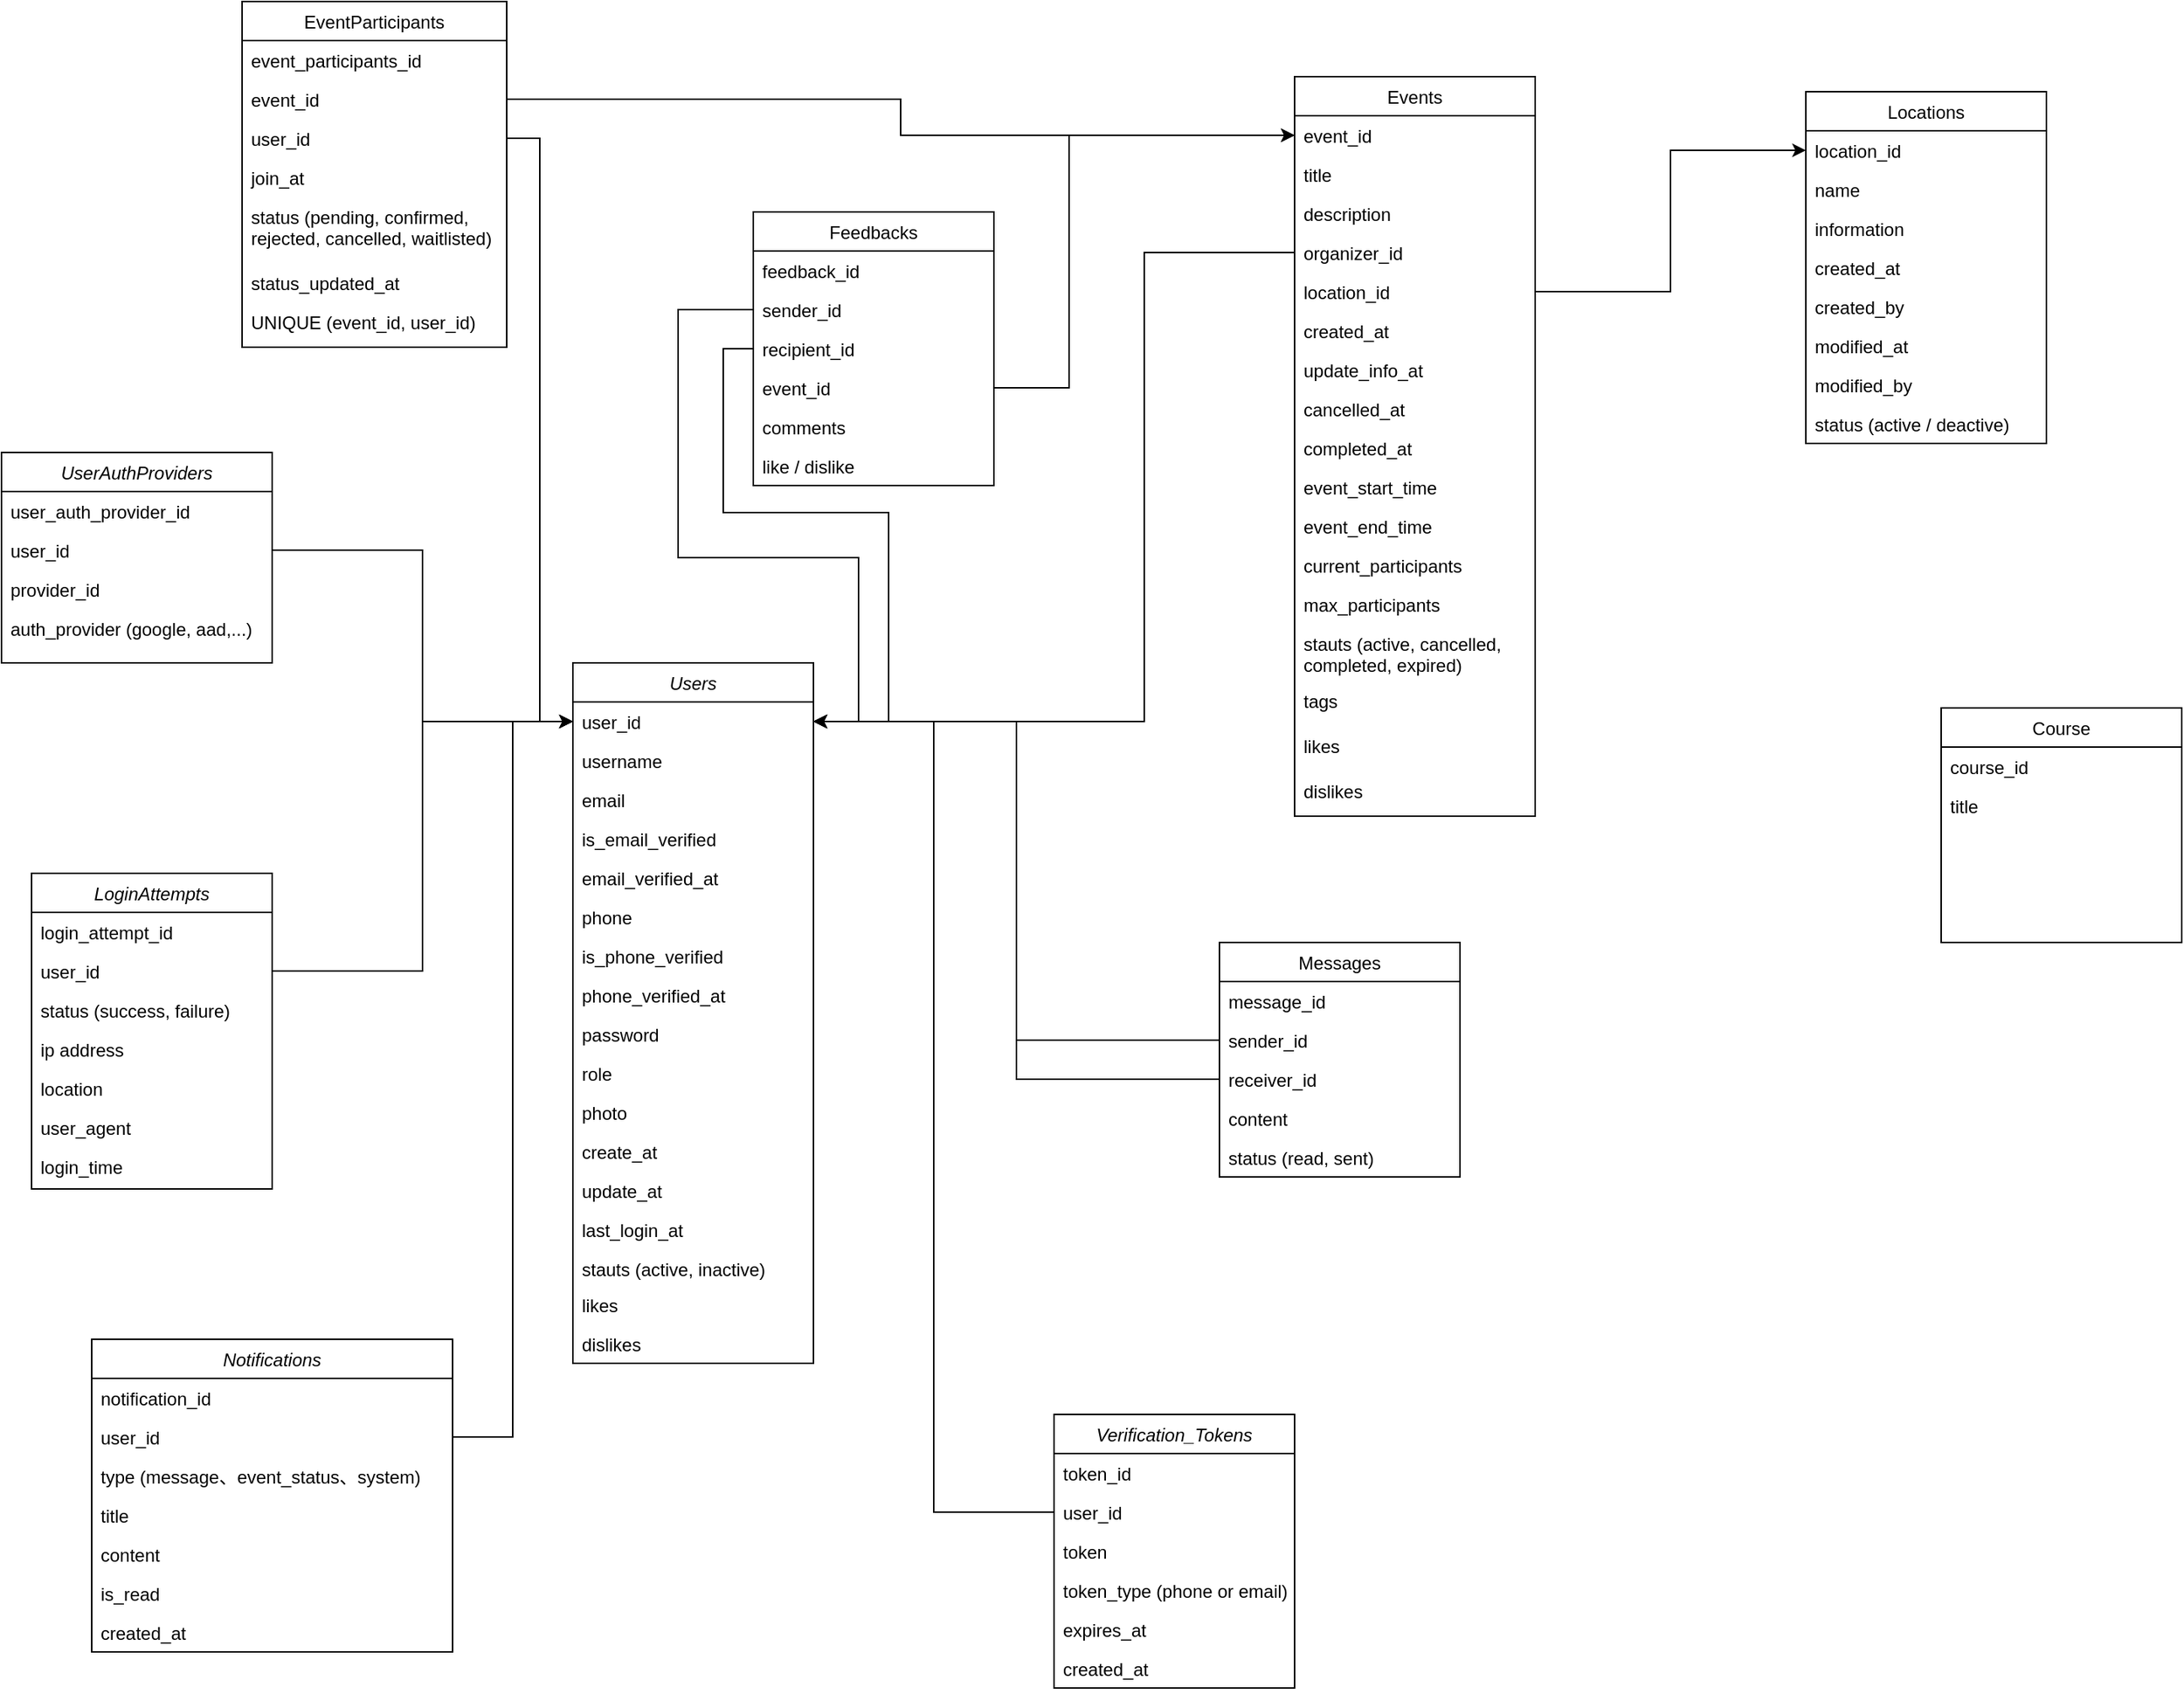 <mxfile version="25.0.3">
  <diagram id="R2lEEEUBdFMjLlhIrx00" name="Page-1">
    <mxGraphModel dx="2294" dy="800" grid="1" gridSize="10" guides="1" tooltips="1" connect="1" arrows="1" fold="1" page="1" pageScale="1" pageWidth="850" pageHeight="1100" math="0" shadow="0" extFonts="Permanent Marker^https://fonts.googleapis.com/css?family=Permanent+Marker">
      <root>
        <mxCell id="0" />
        <mxCell id="1" parent="0" />
        <mxCell id="rYF0fNlZQPlzrB_q3YEC-84" value="Users" style="swimlane;fontStyle=2;align=center;verticalAlign=top;childLayout=stackLayout;horizontal=1;startSize=26;horizontalStack=0;resizeParent=1;resizeLast=0;collapsible=1;marginBottom=0;rounded=0;shadow=0;strokeWidth=1;" vertex="1" parent="1">
          <mxGeometry x="30" y="550" width="160" height="466" as="geometry">
            <mxRectangle x="230" y="140" width="160" height="26" as="alternateBounds" />
          </mxGeometry>
        </mxCell>
        <mxCell id="rYF0fNlZQPlzrB_q3YEC-85" value="user_id" style="text;align=left;verticalAlign=top;spacingLeft=4;spacingRight=4;overflow=hidden;rotatable=0;points=[[0,0.5],[1,0.5]];portConstraint=eastwest;" vertex="1" parent="rYF0fNlZQPlzrB_q3YEC-84">
          <mxGeometry y="26" width="160" height="26" as="geometry" />
        </mxCell>
        <mxCell id="rYF0fNlZQPlzrB_q3YEC-86" value="username" style="text;align=left;verticalAlign=top;spacingLeft=4;spacingRight=4;overflow=hidden;rotatable=0;points=[[0,0.5],[1,0.5]];portConstraint=eastwest;" vertex="1" parent="rYF0fNlZQPlzrB_q3YEC-84">
          <mxGeometry y="52" width="160" height="26" as="geometry" />
        </mxCell>
        <mxCell id="rYF0fNlZQPlzrB_q3YEC-87" value="email" style="text;align=left;verticalAlign=top;spacingLeft=4;spacingRight=4;overflow=hidden;rotatable=0;points=[[0,0.5],[1,0.5]];portConstraint=eastwest;rounded=0;shadow=0;html=0;" vertex="1" parent="rYF0fNlZQPlzrB_q3YEC-84">
          <mxGeometry y="78" width="160" height="26" as="geometry" />
        </mxCell>
        <mxCell id="rYF0fNlZQPlzrB_q3YEC-174" value="is_email_verified" style="text;align=left;verticalAlign=top;spacingLeft=4;spacingRight=4;overflow=hidden;rotatable=0;points=[[0,0.5],[1,0.5]];portConstraint=eastwest;rounded=0;shadow=0;html=0;" vertex="1" parent="rYF0fNlZQPlzrB_q3YEC-84">
          <mxGeometry y="104" width="160" height="26" as="geometry" />
        </mxCell>
        <mxCell id="rYF0fNlZQPlzrB_q3YEC-176" value="email_verified_at" style="text;align=left;verticalAlign=top;spacingLeft=4;spacingRight=4;overflow=hidden;rotatable=0;points=[[0,0.5],[1,0.5]];portConstraint=eastwest;rounded=0;shadow=0;html=0;" vertex="1" parent="rYF0fNlZQPlzrB_q3YEC-84">
          <mxGeometry y="130" width="160" height="26" as="geometry" />
        </mxCell>
        <mxCell id="rYF0fNlZQPlzrB_q3YEC-173" value="phone" style="text;align=left;verticalAlign=top;spacingLeft=4;spacingRight=4;overflow=hidden;rotatable=0;points=[[0,0.5],[1,0.5]];portConstraint=eastwest;rounded=0;shadow=0;html=0;" vertex="1" parent="rYF0fNlZQPlzrB_q3YEC-84">
          <mxGeometry y="156" width="160" height="26" as="geometry" />
        </mxCell>
        <mxCell id="rYF0fNlZQPlzrB_q3YEC-175" value="is_phone_verified" style="text;align=left;verticalAlign=top;spacingLeft=4;spacingRight=4;overflow=hidden;rotatable=0;points=[[0,0.5],[1,0.5]];portConstraint=eastwest;rounded=0;shadow=0;html=0;" vertex="1" parent="rYF0fNlZQPlzrB_q3YEC-84">
          <mxGeometry y="182" width="160" height="26" as="geometry" />
        </mxCell>
        <mxCell id="rYF0fNlZQPlzrB_q3YEC-177" value="phone_verified_at" style="text;align=left;verticalAlign=top;spacingLeft=4;spacingRight=4;overflow=hidden;rotatable=0;points=[[0,0.5],[1,0.5]];portConstraint=eastwest;rounded=0;shadow=0;html=0;" vertex="1" parent="rYF0fNlZQPlzrB_q3YEC-84">
          <mxGeometry y="208" width="160" height="26" as="geometry" />
        </mxCell>
        <mxCell id="rYF0fNlZQPlzrB_q3YEC-88" value="password" style="text;align=left;verticalAlign=top;spacingLeft=4;spacingRight=4;overflow=hidden;rotatable=0;points=[[0,0.5],[1,0.5]];portConstraint=eastwest;rounded=0;shadow=0;html=0;" vertex="1" parent="rYF0fNlZQPlzrB_q3YEC-84">
          <mxGeometry y="234" width="160" height="26" as="geometry" />
        </mxCell>
        <mxCell id="rYF0fNlZQPlzrB_q3YEC-89" value="role" style="text;align=left;verticalAlign=top;spacingLeft=4;spacingRight=4;overflow=hidden;rotatable=0;points=[[0,0.5],[1,0.5]];portConstraint=eastwest;rounded=0;shadow=0;html=0;" vertex="1" parent="rYF0fNlZQPlzrB_q3YEC-84">
          <mxGeometry y="260" width="160" height="26" as="geometry" />
        </mxCell>
        <mxCell id="rYF0fNlZQPlzrB_q3YEC-90" value="photo" style="text;align=left;verticalAlign=top;spacingLeft=4;spacingRight=4;overflow=hidden;rotatable=0;points=[[0,0.5],[1,0.5]];portConstraint=eastwest;rounded=0;shadow=0;html=0;" vertex="1" parent="rYF0fNlZQPlzrB_q3YEC-84">
          <mxGeometry y="286" width="160" height="26" as="geometry" />
        </mxCell>
        <mxCell id="rYF0fNlZQPlzrB_q3YEC-91" value="create_at&#xa;" style="text;align=left;verticalAlign=top;spacingLeft=4;spacingRight=4;overflow=hidden;rotatable=0;points=[[0,0.5],[1,0.5]];portConstraint=eastwest;rounded=0;shadow=0;html=0;" vertex="1" parent="rYF0fNlZQPlzrB_q3YEC-84">
          <mxGeometry y="312" width="160" height="26" as="geometry" />
        </mxCell>
        <mxCell id="rYF0fNlZQPlzrB_q3YEC-92" value="update_at&#xa;" style="text;align=left;verticalAlign=top;spacingLeft=4;spacingRight=4;overflow=hidden;rotatable=0;points=[[0,0.5],[1,0.5]];portConstraint=eastwest;rounded=0;shadow=0;html=0;" vertex="1" parent="rYF0fNlZQPlzrB_q3YEC-84">
          <mxGeometry y="338" width="160" height="26" as="geometry" />
        </mxCell>
        <mxCell id="rYF0fNlZQPlzrB_q3YEC-93" value="last_login_at" style="text;align=left;verticalAlign=top;spacingLeft=4;spacingRight=4;overflow=hidden;rotatable=0;points=[[0,0.5],[1,0.5]];portConstraint=eastwest;rounded=0;shadow=0;html=0;" vertex="1" parent="rYF0fNlZQPlzrB_q3YEC-84">
          <mxGeometry y="364" width="160" height="26" as="geometry" />
        </mxCell>
        <mxCell id="rYF0fNlZQPlzrB_q3YEC-94" value="stauts (active, inactive)" style="text;align=left;verticalAlign=top;spacingLeft=4;spacingRight=4;overflow=hidden;rotatable=0;points=[[0,0.5],[1,0.5]];portConstraint=eastwest;" vertex="1" parent="rYF0fNlZQPlzrB_q3YEC-84">
          <mxGeometry y="390" width="160" height="24" as="geometry" />
        </mxCell>
        <mxCell id="rYF0fNlZQPlzrB_q3YEC-95" value="likes" style="text;align=left;verticalAlign=top;spacingLeft=4;spacingRight=4;overflow=hidden;rotatable=0;points=[[0,0.5],[1,0.5]];portConstraint=eastwest;rounded=0;shadow=0;html=0;" vertex="1" parent="rYF0fNlZQPlzrB_q3YEC-84">
          <mxGeometry y="414" width="160" height="26" as="geometry" />
        </mxCell>
        <mxCell id="rYF0fNlZQPlzrB_q3YEC-166" value="dislikes" style="text;align=left;verticalAlign=top;spacingLeft=4;spacingRight=4;overflow=hidden;rotatable=0;points=[[0,0.5],[1,0.5]];portConstraint=eastwest;rounded=0;shadow=0;html=0;" vertex="1" parent="rYF0fNlZQPlzrB_q3YEC-84">
          <mxGeometry y="440" width="160" height="26" as="geometry" />
        </mxCell>
        <mxCell id="rYF0fNlZQPlzrB_q3YEC-96" value="Locations&#xa;" style="swimlane;fontStyle=0;align=center;verticalAlign=top;childLayout=stackLayout;horizontal=1;startSize=26;horizontalStack=0;resizeParent=1;resizeLast=0;collapsible=1;marginBottom=0;rounded=0;shadow=0;strokeWidth=1;" vertex="1" parent="1">
          <mxGeometry x="850" y="170" width="160" height="234" as="geometry">
            <mxRectangle x="550" y="140" width="160" height="26" as="alternateBounds" />
          </mxGeometry>
        </mxCell>
        <mxCell id="rYF0fNlZQPlzrB_q3YEC-97" value="location_id" style="text;align=left;verticalAlign=top;spacingLeft=4;spacingRight=4;overflow=hidden;rotatable=0;points=[[0,0.5],[1,0.5]];portConstraint=eastwest;" vertex="1" parent="rYF0fNlZQPlzrB_q3YEC-96">
          <mxGeometry y="26" width="160" height="26" as="geometry" />
        </mxCell>
        <mxCell id="rYF0fNlZQPlzrB_q3YEC-98" value="name" style="text;align=left;verticalAlign=top;spacingLeft=4;spacingRight=4;overflow=hidden;rotatable=0;points=[[0,0.5],[1,0.5]];portConstraint=eastwest;" vertex="1" parent="rYF0fNlZQPlzrB_q3YEC-96">
          <mxGeometry y="52" width="160" height="26" as="geometry" />
        </mxCell>
        <mxCell id="rYF0fNlZQPlzrB_q3YEC-99" value="information" style="text;align=left;verticalAlign=top;spacingLeft=4;spacingRight=4;overflow=hidden;rotatable=0;points=[[0,0.5],[1,0.5]];portConstraint=eastwest;" vertex="1" parent="rYF0fNlZQPlzrB_q3YEC-96">
          <mxGeometry y="78" width="160" height="26" as="geometry" />
        </mxCell>
        <mxCell id="rYF0fNlZQPlzrB_q3YEC-100" value="created_at" style="text;align=left;verticalAlign=top;spacingLeft=4;spacingRight=4;overflow=hidden;rotatable=0;points=[[0,0.5],[1,0.5]];portConstraint=eastwest;" vertex="1" parent="rYF0fNlZQPlzrB_q3YEC-96">
          <mxGeometry y="104" width="160" height="26" as="geometry" />
        </mxCell>
        <mxCell id="rYF0fNlZQPlzrB_q3YEC-101" value="created_by" style="text;align=left;verticalAlign=top;spacingLeft=4;spacingRight=4;overflow=hidden;rotatable=0;points=[[0,0.5],[1,0.5]];portConstraint=eastwest;" vertex="1" parent="rYF0fNlZQPlzrB_q3YEC-96">
          <mxGeometry y="130" width="160" height="26" as="geometry" />
        </mxCell>
        <mxCell id="rYF0fNlZQPlzrB_q3YEC-170" value="modified_at&#xa;" style="text;align=left;verticalAlign=top;spacingLeft=4;spacingRight=4;overflow=hidden;rotatable=0;points=[[0,0.5],[1,0.5]];portConstraint=eastwest;" vertex="1" parent="rYF0fNlZQPlzrB_q3YEC-96">
          <mxGeometry y="156" width="160" height="26" as="geometry" />
        </mxCell>
        <mxCell id="rYF0fNlZQPlzrB_q3YEC-171" value="modified_by" style="text;align=left;verticalAlign=top;spacingLeft=4;spacingRight=4;overflow=hidden;rotatable=0;points=[[0,0.5],[1,0.5]];portConstraint=eastwest;" vertex="1" parent="rYF0fNlZQPlzrB_q3YEC-96">
          <mxGeometry y="182" width="160" height="26" as="geometry" />
        </mxCell>
        <mxCell id="rYF0fNlZQPlzrB_q3YEC-172" value="status (active / deactive)" style="text;align=left;verticalAlign=top;spacingLeft=4;spacingRight=4;overflow=hidden;rotatable=0;points=[[0,0.5],[1,0.5]];portConstraint=eastwest;" vertex="1" parent="rYF0fNlZQPlzrB_q3YEC-96">
          <mxGeometry y="208" width="160" height="26" as="geometry" />
        </mxCell>
        <mxCell id="rYF0fNlZQPlzrB_q3YEC-102" value="Events" style="swimlane;fontStyle=0;align=center;verticalAlign=top;childLayout=stackLayout;horizontal=1;startSize=26;horizontalStack=0;resizeParent=1;resizeLast=0;collapsible=1;marginBottom=0;rounded=0;shadow=0;strokeWidth=1;" vertex="1" parent="1">
          <mxGeometry x="510" y="160" width="160" height="492" as="geometry">
            <mxRectangle x="550" y="140" width="160" height="26" as="alternateBounds" />
          </mxGeometry>
        </mxCell>
        <mxCell id="rYF0fNlZQPlzrB_q3YEC-103" value="event_id" style="text;align=left;verticalAlign=top;spacingLeft=4;spacingRight=4;overflow=hidden;rotatable=0;points=[[0,0.5],[1,0.5]];portConstraint=eastwest;" vertex="1" parent="rYF0fNlZQPlzrB_q3YEC-102">
          <mxGeometry y="26" width="160" height="26" as="geometry" />
        </mxCell>
        <mxCell id="rYF0fNlZQPlzrB_q3YEC-104" value="title" style="text;align=left;verticalAlign=top;spacingLeft=4;spacingRight=4;overflow=hidden;rotatable=0;points=[[0,0.5],[1,0.5]];portConstraint=eastwest;" vertex="1" parent="rYF0fNlZQPlzrB_q3YEC-102">
          <mxGeometry y="52" width="160" height="26" as="geometry" />
        </mxCell>
        <mxCell id="rYF0fNlZQPlzrB_q3YEC-105" value="description" style="text;align=left;verticalAlign=top;spacingLeft=4;spacingRight=4;overflow=hidden;rotatable=0;points=[[0,0.5],[1,0.5]];portConstraint=eastwest;" vertex="1" parent="rYF0fNlZQPlzrB_q3YEC-102">
          <mxGeometry y="78" width="160" height="26" as="geometry" />
        </mxCell>
        <mxCell id="rYF0fNlZQPlzrB_q3YEC-106" value="organizer_id" style="text;align=left;verticalAlign=top;spacingLeft=4;spacingRight=4;overflow=hidden;rotatable=0;points=[[0,0.5],[1,0.5]];portConstraint=eastwest;" vertex="1" parent="rYF0fNlZQPlzrB_q3YEC-102">
          <mxGeometry y="104" width="160" height="26" as="geometry" />
        </mxCell>
        <mxCell id="rYF0fNlZQPlzrB_q3YEC-107" value="location_id" style="text;align=left;verticalAlign=top;spacingLeft=4;spacingRight=4;overflow=hidden;rotatable=0;points=[[0,0.5],[1,0.5]];portConstraint=eastwest;" vertex="1" parent="rYF0fNlZQPlzrB_q3YEC-102">
          <mxGeometry y="130" width="160" height="26" as="geometry" />
        </mxCell>
        <mxCell id="rYF0fNlZQPlzrB_q3YEC-108" style="edgeStyle=orthogonalEdgeStyle;rounded=0;orthogonalLoop=1;jettySize=auto;html=1;exitX=1;exitY=0.5;exitDx=0;exitDy=0;" edge="1" parent="rYF0fNlZQPlzrB_q3YEC-102" source="rYF0fNlZQPlzrB_q3YEC-107" target="rYF0fNlZQPlzrB_q3YEC-107">
          <mxGeometry relative="1" as="geometry" />
        </mxCell>
        <mxCell id="rYF0fNlZQPlzrB_q3YEC-109" value="created_at" style="text;align=left;verticalAlign=top;spacingLeft=4;spacingRight=4;overflow=hidden;rotatable=0;points=[[0,0.5],[1,0.5]];portConstraint=eastwest;" vertex="1" parent="rYF0fNlZQPlzrB_q3YEC-102">
          <mxGeometry y="156" width="160" height="26" as="geometry" />
        </mxCell>
        <mxCell id="rYF0fNlZQPlzrB_q3YEC-110" value="update_info_at" style="text;align=left;verticalAlign=top;spacingLeft=4;spacingRight=4;overflow=hidden;rotatable=0;points=[[0,0.5],[1,0.5]];portConstraint=eastwest;" vertex="1" parent="rYF0fNlZQPlzrB_q3YEC-102">
          <mxGeometry y="182" width="160" height="26" as="geometry" />
        </mxCell>
        <mxCell id="rYF0fNlZQPlzrB_q3YEC-111" value="cancelled_at" style="text;align=left;verticalAlign=top;spacingLeft=4;spacingRight=4;overflow=hidden;rotatable=0;points=[[0,0.5],[1,0.5]];portConstraint=eastwest;" vertex="1" parent="rYF0fNlZQPlzrB_q3YEC-102">
          <mxGeometry y="208" width="160" height="26" as="geometry" />
        </mxCell>
        <mxCell id="rYF0fNlZQPlzrB_q3YEC-112" value="completed_at" style="text;align=left;verticalAlign=top;spacingLeft=4;spacingRight=4;overflow=hidden;rotatable=0;points=[[0,0.5],[1,0.5]];portConstraint=eastwest;" vertex="1" parent="rYF0fNlZQPlzrB_q3YEC-102">
          <mxGeometry y="234" width="160" height="26" as="geometry" />
        </mxCell>
        <mxCell id="rYF0fNlZQPlzrB_q3YEC-113" value="event_start_time" style="text;align=left;verticalAlign=top;spacingLeft=4;spacingRight=4;overflow=hidden;rotatable=0;points=[[0,0.5],[1,0.5]];portConstraint=eastwest;" vertex="1" parent="rYF0fNlZQPlzrB_q3YEC-102">
          <mxGeometry y="260" width="160" height="26" as="geometry" />
        </mxCell>
        <mxCell id="rYF0fNlZQPlzrB_q3YEC-114" value="event_end_time" style="text;align=left;verticalAlign=top;spacingLeft=4;spacingRight=4;overflow=hidden;rotatable=0;points=[[0,0.5],[1,0.5]];portConstraint=eastwest;" vertex="1" parent="rYF0fNlZQPlzrB_q3YEC-102">
          <mxGeometry y="286" width="160" height="26" as="geometry" />
        </mxCell>
        <mxCell id="rYF0fNlZQPlzrB_q3YEC-115" value="current_participants" style="text;align=left;verticalAlign=top;spacingLeft=4;spacingRight=4;overflow=hidden;rotatable=0;points=[[0,0.5],[1,0.5]];portConstraint=eastwest;" vertex="1" parent="rYF0fNlZQPlzrB_q3YEC-102">
          <mxGeometry y="312" width="160" height="26" as="geometry" />
        </mxCell>
        <mxCell id="rYF0fNlZQPlzrB_q3YEC-116" value="max_participants" style="text;align=left;verticalAlign=top;spacingLeft=4;spacingRight=4;overflow=hidden;rotatable=0;points=[[0,0.5],[1,0.5]];portConstraint=eastwest;" vertex="1" parent="rYF0fNlZQPlzrB_q3YEC-102">
          <mxGeometry y="338" width="160" height="26" as="geometry" />
        </mxCell>
        <mxCell id="rYF0fNlZQPlzrB_q3YEC-117" value="stauts (active, cancelled, &#xa;completed, expired)" style="text;align=left;verticalAlign=top;spacingLeft=4;spacingRight=4;overflow=hidden;rotatable=0;points=[[0,0.5],[1,0.5]];portConstraint=eastwest;" vertex="1" parent="rYF0fNlZQPlzrB_q3YEC-102">
          <mxGeometry y="364" width="160" height="38" as="geometry" />
        </mxCell>
        <mxCell id="rYF0fNlZQPlzrB_q3YEC-118" value="tags" style="text;align=left;verticalAlign=top;spacingLeft=4;spacingRight=4;overflow=hidden;rotatable=0;points=[[0,0.5],[1,0.5]];portConstraint=eastwest;" vertex="1" parent="rYF0fNlZQPlzrB_q3YEC-102">
          <mxGeometry y="402" width="160" height="30" as="geometry" />
        </mxCell>
        <mxCell id="rYF0fNlZQPlzrB_q3YEC-207" value="likes" style="text;align=left;verticalAlign=top;spacingLeft=4;spacingRight=4;overflow=hidden;rotatable=0;points=[[0,0.5],[1,0.5]];portConstraint=eastwest;" vertex="1" parent="rYF0fNlZQPlzrB_q3YEC-102">
          <mxGeometry y="432" width="160" height="30" as="geometry" />
        </mxCell>
        <mxCell id="rYF0fNlZQPlzrB_q3YEC-208" value="dislikes" style="text;align=left;verticalAlign=top;spacingLeft=4;spacingRight=4;overflow=hidden;rotatable=0;points=[[0,0.5],[1,0.5]];portConstraint=eastwest;" vertex="1" parent="rYF0fNlZQPlzrB_q3YEC-102">
          <mxGeometry y="462" width="160" height="30" as="geometry" />
        </mxCell>
        <mxCell id="rYF0fNlZQPlzrB_q3YEC-119" value="Messages" style="swimlane;fontStyle=0;align=center;verticalAlign=top;childLayout=stackLayout;horizontal=1;startSize=26;horizontalStack=0;resizeParent=1;resizeLast=0;collapsible=1;marginBottom=0;rounded=0;shadow=0;strokeWidth=1;" vertex="1" parent="1">
          <mxGeometry x="460" y="736" width="160" height="156" as="geometry">
            <mxRectangle x="550" y="140" width="160" height="26" as="alternateBounds" />
          </mxGeometry>
        </mxCell>
        <mxCell id="rYF0fNlZQPlzrB_q3YEC-120" value="message_id" style="text;align=left;verticalAlign=top;spacingLeft=4;spacingRight=4;overflow=hidden;rotatable=0;points=[[0,0.5],[1,0.5]];portConstraint=eastwest;" vertex="1" parent="rYF0fNlZQPlzrB_q3YEC-119">
          <mxGeometry y="26" width="160" height="26" as="geometry" />
        </mxCell>
        <mxCell id="rYF0fNlZQPlzrB_q3YEC-121" value="sender_id" style="text;align=left;verticalAlign=top;spacingLeft=4;spacingRight=4;overflow=hidden;rotatable=0;points=[[0,0.5],[1,0.5]];portConstraint=eastwest;" vertex="1" parent="rYF0fNlZQPlzrB_q3YEC-119">
          <mxGeometry y="52" width="160" height="26" as="geometry" />
        </mxCell>
        <mxCell id="rYF0fNlZQPlzrB_q3YEC-122" value="receiver_id" style="text;align=left;verticalAlign=top;spacingLeft=4;spacingRight=4;overflow=hidden;rotatable=0;points=[[0,0.5],[1,0.5]];portConstraint=eastwest;" vertex="1" parent="rYF0fNlZQPlzrB_q3YEC-119">
          <mxGeometry y="78" width="160" height="26" as="geometry" />
        </mxCell>
        <mxCell id="rYF0fNlZQPlzrB_q3YEC-123" value="content" style="text;align=left;verticalAlign=top;spacingLeft=4;spacingRight=4;overflow=hidden;rotatable=0;points=[[0,0.5],[1,0.5]];portConstraint=eastwest;" vertex="1" parent="rYF0fNlZQPlzrB_q3YEC-119">
          <mxGeometry y="104" width="160" height="26" as="geometry" />
        </mxCell>
        <mxCell id="rYF0fNlZQPlzrB_q3YEC-124" value="status (read, sent)" style="text;align=left;verticalAlign=top;spacingLeft=4;spacingRight=4;overflow=hidden;rotatable=0;points=[[0,0.5],[1,0.5]];portConstraint=eastwest;" vertex="1" parent="rYF0fNlZQPlzrB_q3YEC-119">
          <mxGeometry y="130" width="160" height="26" as="geometry" />
        </mxCell>
        <mxCell id="rYF0fNlZQPlzrB_q3YEC-125" value="Feedbacks" style="swimlane;fontStyle=0;align=center;verticalAlign=top;childLayout=stackLayout;horizontal=1;startSize=26;horizontalStack=0;resizeParent=1;resizeLast=0;collapsible=1;marginBottom=0;rounded=0;shadow=0;strokeWidth=1;" vertex="1" parent="1">
          <mxGeometry x="150" y="250" width="160" height="182" as="geometry">
            <mxRectangle x="550" y="140" width="160" height="26" as="alternateBounds" />
          </mxGeometry>
        </mxCell>
        <mxCell id="rYF0fNlZQPlzrB_q3YEC-126" value="feedback_id" style="text;align=left;verticalAlign=top;spacingLeft=4;spacingRight=4;overflow=hidden;rotatable=0;points=[[0,0.5],[1,0.5]];portConstraint=eastwest;" vertex="1" parent="rYF0fNlZQPlzrB_q3YEC-125">
          <mxGeometry y="26" width="160" height="26" as="geometry" />
        </mxCell>
        <mxCell id="rYF0fNlZQPlzrB_q3YEC-127" value="sender_id" style="text;align=left;verticalAlign=top;spacingLeft=4;spacingRight=4;overflow=hidden;rotatable=0;points=[[0,0.5],[1,0.5]];portConstraint=eastwest;" vertex="1" parent="rYF0fNlZQPlzrB_q3YEC-125">
          <mxGeometry y="52" width="160" height="26" as="geometry" />
        </mxCell>
        <mxCell id="rYF0fNlZQPlzrB_q3YEC-128" value="recipient_id" style="text;align=left;verticalAlign=top;spacingLeft=4;spacingRight=4;overflow=hidden;rotatable=0;points=[[0,0.5],[1,0.5]];portConstraint=eastwest;" vertex="1" parent="rYF0fNlZQPlzrB_q3YEC-125">
          <mxGeometry y="78" width="160" height="26" as="geometry" />
        </mxCell>
        <mxCell id="rYF0fNlZQPlzrB_q3YEC-129" value="event_id" style="text;align=left;verticalAlign=top;spacingLeft=4;spacingRight=4;overflow=hidden;rotatable=0;points=[[0,0.5],[1,0.5]];portConstraint=eastwest;" vertex="1" parent="rYF0fNlZQPlzrB_q3YEC-125">
          <mxGeometry y="104" width="160" height="26" as="geometry" />
        </mxCell>
        <mxCell id="rYF0fNlZQPlzrB_q3YEC-167" value="comments" style="text;align=left;verticalAlign=top;spacingLeft=4;spacingRight=4;overflow=hidden;rotatable=0;points=[[0,0.5],[1,0.5]];portConstraint=eastwest;" vertex="1" parent="rYF0fNlZQPlzrB_q3YEC-125">
          <mxGeometry y="130" width="160" height="26" as="geometry" />
        </mxCell>
        <mxCell id="rYF0fNlZQPlzrB_q3YEC-168" value="like / dislike" style="text;align=left;verticalAlign=top;spacingLeft=4;spacingRight=4;overflow=hidden;rotatable=0;points=[[0,0.5],[1,0.5]];portConstraint=eastwest;" vertex="1" parent="rYF0fNlZQPlzrB_q3YEC-125">
          <mxGeometry y="156" width="160" height="26" as="geometry" />
        </mxCell>
        <mxCell id="rYF0fNlZQPlzrB_q3YEC-130" style="edgeStyle=orthogonalEdgeStyle;rounded=0;orthogonalLoop=1;jettySize=auto;html=1;exitX=1;exitY=0.5;exitDx=0;exitDy=0;" edge="1" parent="1" source="rYF0fNlZQPlzrB_q3YEC-107" target="rYF0fNlZQPlzrB_q3YEC-97">
          <mxGeometry relative="1" as="geometry" />
        </mxCell>
        <mxCell id="rYF0fNlZQPlzrB_q3YEC-131" value="UserAuthProviders " style="swimlane;fontStyle=2;align=center;verticalAlign=top;childLayout=stackLayout;horizontal=1;startSize=26;horizontalStack=0;resizeParent=1;resizeLast=0;collapsible=1;marginBottom=0;rounded=0;shadow=0;strokeWidth=1;" vertex="1" parent="1">
          <mxGeometry x="-350" y="410" width="180" height="140" as="geometry">
            <mxRectangle x="230" y="140" width="160" height="26" as="alternateBounds" />
          </mxGeometry>
        </mxCell>
        <mxCell id="rYF0fNlZQPlzrB_q3YEC-132" value="user_auth_provider_id" style="text;align=left;verticalAlign=top;spacingLeft=4;spacingRight=4;overflow=hidden;rotatable=0;points=[[0,0.5],[1,0.5]];portConstraint=eastwest;" vertex="1" parent="rYF0fNlZQPlzrB_q3YEC-131">
          <mxGeometry y="26" width="180" height="26" as="geometry" />
        </mxCell>
        <mxCell id="rYF0fNlZQPlzrB_q3YEC-133" value="user_id" style="text;align=left;verticalAlign=top;spacingLeft=4;spacingRight=4;overflow=hidden;rotatable=0;points=[[0,0.5],[1,0.5]];portConstraint=eastwest;" vertex="1" parent="rYF0fNlZQPlzrB_q3YEC-131">
          <mxGeometry y="52" width="180" height="26" as="geometry" />
        </mxCell>
        <mxCell id="rYF0fNlZQPlzrB_q3YEC-134" value="provider_id " style="text;align=left;verticalAlign=top;spacingLeft=4;spacingRight=4;overflow=hidden;rotatable=0;points=[[0,0.5],[1,0.5]];portConstraint=eastwest;rounded=0;shadow=0;html=0;" vertex="1" parent="rYF0fNlZQPlzrB_q3YEC-131">
          <mxGeometry y="78" width="180" height="26" as="geometry" />
        </mxCell>
        <mxCell id="rYF0fNlZQPlzrB_q3YEC-135" value="auth_provider (google, aad,...)" style="text;align=left;verticalAlign=top;spacingLeft=4;spacingRight=4;overflow=hidden;rotatable=0;points=[[0,0.5],[1,0.5]];portConstraint=eastwest;rounded=0;shadow=0;html=0;" vertex="1" parent="rYF0fNlZQPlzrB_q3YEC-131">
          <mxGeometry y="104" width="180" height="26" as="geometry" />
        </mxCell>
        <mxCell id="rYF0fNlZQPlzrB_q3YEC-136" value="EventParticipants " style="swimlane;fontStyle=0;align=center;verticalAlign=top;childLayout=stackLayout;horizontal=1;startSize=26;horizontalStack=0;resizeParent=1;resizeLast=0;collapsible=1;marginBottom=0;rounded=0;shadow=0;strokeWidth=1;" vertex="1" parent="1">
          <mxGeometry x="-190" y="110" width="176" height="230" as="geometry">
            <mxRectangle x="550" y="140" width="160" height="26" as="alternateBounds" />
          </mxGeometry>
        </mxCell>
        <mxCell id="rYF0fNlZQPlzrB_q3YEC-137" value="event_participants_id" style="text;align=left;verticalAlign=top;spacingLeft=4;spacingRight=4;overflow=hidden;rotatable=0;points=[[0,0.5],[1,0.5]];portConstraint=eastwest;" vertex="1" parent="rYF0fNlZQPlzrB_q3YEC-136">
          <mxGeometry y="26" width="176" height="26" as="geometry" />
        </mxCell>
        <mxCell id="rYF0fNlZQPlzrB_q3YEC-138" value="event_id" style="text;align=left;verticalAlign=top;spacingLeft=4;spacingRight=4;overflow=hidden;rotatable=0;points=[[0,0.5],[1,0.5]];portConstraint=eastwest;" vertex="1" parent="rYF0fNlZQPlzrB_q3YEC-136">
          <mxGeometry y="52" width="176" height="26" as="geometry" />
        </mxCell>
        <mxCell id="rYF0fNlZQPlzrB_q3YEC-139" value="user_id" style="text;align=left;verticalAlign=top;spacingLeft=4;spacingRight=4;overflow=hidden;rotatable=0;points=[[0,0.5],[1,0.5]];portConstraint=eastwest;" vertex="1" parent="rYF0fNlZQPlzrB_q3YEC-136">
          <mxGeometry y="78" width="176" height="26" as="geometry" />
        </mxCell>
        <mxCell id="rYF0fNlZQPlzrB_q3YEC-140" style="edgeStyle=orthogonalEdgeStyle;rounded=0;orthogonalLoop=1;jettySize=auto;html=1;exitX=1;exitY=0.5;exitDx=0;exitDy=0;" edge="1" parent="rYF0fNlZQPlzrB_q3YEC-136" source="rYF0fNlZQPlzrB_q3YEC-139" target="rYF0fNlZQPlzrB_q3YEC-139">
          <mxGeometry relative="1" as="geometry" />
        </mxCell>
        <mxCell id="rYF0fNlZQPlzrB_q3YEC-141" value="join_at" style="text;align=left;verticalAlign=top;spacingLeft=4;spacingRight=4;overflow=hidden;rotatable=0;points=[[0,0.5],[1,0.5]];portConstraint=eastwest;" vertex="1" parent="rYF0fNlZQPlzrB_q3YEC-136">
          <mxGeometry y="104" width="176" height="26" as="geometry" />
        </mxCell>
        <mxCell id="rYF0fNlZQPlzrB_q3YEC-142" value="status (pending, confirmed,&#xa;rejected, cancelled, waitlisted)" style="text;align=left;verticalAlign=top;spacingLeft=4;spacingRight=4;overflow=hidden;rotatable=0;points=[[0,0.5],[1,0.5]];portConstraint=eastwest;" vertex="1" parent="rYF0fNlZQPlzrB_q3YEC-136">
          <mxGeometry y="130" width="176" height="44" as="geometry" />
        </mxCell>
        <mxCell id="rYF0fNlZQPlzrB_q3YEC-143" value="status_updated_at" style="text;align=left;verticalAlign=top;spacingLeft=4;spacingRight=4;overflow=hidden;rotatable=0;points=[[0,0.5],[1,0.5]];portConstraint=eastwest;" vertex="1" parent="rYF0fNlZQPlzrB_q3YEC-136">
          <mxGeometry y="174" width="176" height="26" as="geometry" />
        </mxCell>
        <mxCell id="rYF0fNlZQPlzrB_q3YEC-144" value="UNIQUE (event_id, user_id)" style="text;align=left;verticalAlign=top;spacingLeft=4;spacingRight=4;overflow=hidden;rotatable=0;points=[[0,0.5],[1,0.5]];portConstraint=eastwest;" vertex="1" parent="rYF0fNlZQPlzrB_q3YEC-136">
          <mxGeometry y="200" width="176" height="26" as="geometry" />
        </mxCell>
        <mxCell id="rYF0fNlZQPlzrB_q3YEC-145" style="edgeStyle=orthogonalEdgeStyle;rounded=0;orthogonalLoop=1;jettySize=auto;html=1;" edge="1" parent="1" source="rYF0fNlZQPlzrB_q3YEC-138" target="rYF0fNlZQPlzrB_q3YEC-103">
          <mxGeometry relative="1" as="geometry" />
        </mxCell>
        <mxCell id="rYF0fNlZQPlzrB_q3YEC-146" style="edgeStyle=orthogonalEdgeStyle;rounded=0;orthogonalLoop=1;jettySize=auto;html=1;" edge="1" parent="1" source="rYF0fNlZQPlzrB_q3YEC-139" target="rYF0fNlZQPlzrB_q3YEC-85">
          <mxGeometry relative="1" as="geometry" />
        </mxCell>
        <mxCell id="rYF0fNlZQPlzrB_q3YEC-147" value="LoginAttempts  " style="swimlane;fontStyle=2;align=center;verticalAlign=top;childLayout=stackLayout;horizontal=1;startSize=26;horizontalStack=0;resizeParent=1;resizeLast=0;collapsible=1;marginBottom=0;rounded=0;shadow=0;strokeWidth=1;" vertex="1" parent="1">
          <mxGeometry x="-330" y="690" width="160" height="210" as="geometry">
            <mxRectangle x="230" y="140" width="160" height="26" as="alternateBounds" />
          </mxGeometry>
        </mxCell>
        <mxCell id="rYF0fNlZQPlzrB_q3YEC-148" value="login_attempt_id" style="text;align=left;verticalAlign=top;spacingLeft=4;spacingRight=4;overflow=hidden;rotatable=0;points=[[0,0.5],[1,0.5]];portConstraint=eastwest;" vertex="1" parent="rYF0fNlZQPlzrB_q3YEC-147">
          <mxGeometry y="26" width="160" height="26" as="geometry" />
        </mxCell>
        <mxCell id="rYF0fNlZQPlzrB_q3YEC-149" value="user_id" style="text;align=left;verticalAlign=top;spacingLeft=4;spacingRight=4;overflow=hidden;rotatable=0;points=[[0,0.5],[1,0.5]];portConstraint=eastwest;" vertex="1" parent="rYF0fNlZQPlzrB_q3YEC-147">
          <mxGeometry y="52" width="160" height="26" as="geometry" />
        </mxCell>
        <mxCell id="rYF0fNlZQPlzrB_q3YEC-150" value="status (success, failure)" style="text;align=left;verticalAlign=top;spacingLeft=4;spacingRight=4;overflow=hidden;rotatable=0;points=[[0,0.5],[1,0.5]];portConstraint=eastwest;" vertex="1" parent="rYF0fNlZQPlzrB_q3YEC-147">
          <mxGeometry y="78" width="160" height="26" as="geometry" />
        </mxCell>
        <mxCell id="rYF0fNlZQPlzrB_q3YEC-151" value="ip address" style="text;align=left;verticalAlign=top;spacingLeft=4;spacingRight=4;overflow=hidden;rotatable=0;points=[[0,0.5],[1,0.5]];portConstraint=eastwest;" vertex="1" parent="rYF0fNlZQPlzrB_q3YEC-147">
          <mxGeometry y="104" width="160" height="26" as="geometry" />
        </mxCell>
        <mxCell id="rYF0fNlZQPlzrB_q3YEC-152" value="location" style="text;align=left;verticalAlign=top;spacingLeft=4;spacingRight=4;overflow=hidden;rotatable=0;points=[[0,0.5],[1,0.5]];portConstraint=eastwest;" vertex="1" parent="rYF0fNlZQPlzrB_q3YEC-147">
          <mxGeometry y="130" width="160" height="26" as="geometry" />
        </mxCell>
        <mxCell id="rYF0fNlZQPlzrB_q3YEC-153" value="user_agent" style="text;align=left;verticalAlign=top;spacingLeft=4;spacingRight=4;overflow=hidden;rotatable=0;points=[[0,0.5],[1,0.5]];portConstraint=eastwest;" vertex="1" parent="rYF0fNlZQPlzrB_q3YEC-147">
          <mxGeometry y="156" width="160" height="26" as="geometry" />
        </mxCell>
        <mxCell id="rYF0fNlZQPlzrB_q3YEC-154" value="login_time" style="text;align=left;verticalAlign=top;spacingLeft=4;spacingRight=4;overflow=hidden;rotatable=0;points=[[0,0.5],[1,0.5]];portConstraint=eastwest;" vertex="1" parent="rYF0fNlZQPlzrB_q3YEC-147">
          <mxGeometry y="182" width="160" height="26" as="geometry" />
        </mxCell>
        <mxCell id="rYF0fNlZQPlzrB_q3YEC-155" style="edgeStyle=orthogonalEdgeStyle;rounded=0;orthogonalLoop=1;jettySize=auto;html=1;" edge="1" parent="1" source="rYF0fNlZQPlzrB_q3YEC-133" target="rYF0fNlZQPlzrB_q3YEC-85">
          <mxGeometry relative="1" as="geometry" />
        </mxCell>
        <mxCell id="rYF0fNlZQPlzrB_q3YEC-156" style="edgeStyle=orthogonalEdgeStyle;rounded=0;orthogonalLoop=1;jettySize=auto;html=1;" edge="1" parent="1" source="rYF0fNlZQPlzrB_q3YEC-128" target="rYF0fNlZQPlzrB_q3YEC-85">
          <mxGeometry relative="1" as="geometry">
            <Array as="points">
              <mxPoint x="130" y="341" />
              <mxPoint x="130" y="450" />
              <mxPoint x="240" y="450" />
              <mxPoint x="240" y="589" />
            </Array>
          </mxGeometry>
        </mxCell>
        <mxCell id="rYF0fNlZQPlzrB_q3YEC-157" style="edgeStyle=orthogonalEdgeStyle;rounded=0;orthogonalLoop=1;jettySize=auto;html=1;" edge="1" parent="1" source="rYF0fNlZQPlzrB_q3YEC-121" target="rYF0fNlZQPlzrB_q3YEC-85">
          <mxGeometry relative="1" as="geometry" />
        </mxCell>
        <mxCell id="rYF0fNlZQPlzrB_q3YEC-158" style="edgeStyle=orthogonalEdgeStyle;rounded=0;orthogonalLoop=1;jettySize=auto;html=1;" edge="1" parent="1" source="rYF0fNlZQPlzrB_q3YEC-122" target="rYF0fNlZQPlzrB_q3YEC-85">
          <mxGeometry relative="1" as="geometry" />
        </mxCell>
        <mxCell id="rYF0fNlZQPlzrB_q3YEC-159" style="edgeStyle=orthogonalEdgeStyle;rounded=0;orthogonalLoop=1;jettySize=auto;html=1;" edge="1" parent="1" source="rYF0fNlZQPlzrB_q3YEC-106" target="rYF0fNlZQPlzrB_q3YEC-85">
          <mxGeometry relative="1" as="geometry">
            <Array as="points">
              <mxPoint x="410" y="277" />
              <mxPoint x="410" y="589" />
            </Array>
          </mxGeometry>
        </mxCell>
        <mxCell id="rYF0fNlZQPlzrB_q3YEC-160" style="edgeStyle=orthogonalEdgeStyle;rounded=0;orthogonalLoop=1;jettySize=auto;html=1;" edge="1" parent="1" source="rYF0fNlZQPlzrB_q3YEC-129" target="rYF0fNlZQPlzrB_q3YEC-103">
          <mxGeometry relative="1" as="geometry">
            <Array as="points">
              <mxPoint x="360" y="367" />
              <mxPoint x="360" y="199" />
            </Array>
          </mxGeometry>
        </mxCell>
        <mxCell id="rYF0fNlZQPlzrB_q3YEC-161" style="edgeStyle=orthogonalEdgeStyle;rounded=0;orthogonalLoop=1;jettySize=auto;html=1;" edge="1" parent="1" source="rYF0fNlZQPlzrB_q3YEC-127" target="rYF0fNlZQPlzrB_q3YEC-85">
          <mxGeometry relative="1" as="geometry">
            <Array as="points">
              <mxPoint x="100" y="315" />
              <mxPoint x="100" y="480" />
              <mxPoint x="220" y="480" />
              <mxPoint x="220" y="589" />
            </Array>
          </mxGeometry>
        </mxCell>
        <mxCell id="rYF0fNlZQPlzrB_q3YEC-162" value="Course" style="swimlane;fontStyle=0;align=center;verticalAlign=top;childLayout=stackLayout;horizontal=1;startSize=26;horizontalStack=0;resizeParent=1;resizeLast=0;collapsible=1;marginBottom=0;rounded=0;shadow=0;strokeWidth=1;" vertex="1" parent="1">
          <mxGeometry x="940" y="580" width="160" height="156" as="geometry">
            <mxRectangle x="550" y="140" width="160" height="26" as="alternateBounds" />
          </mxGeometry>
        </mxCell>
        <mxCell id="rYF0fNlZQPlzrB_q3YEC-163" value="course_id" style="text;align=left;verticalAlign=top;spacingLeft=4;spacingRight=4;overflow=hidden;rotatable=0;points=[[0,0.5],[1,0.5]];portConstraint=eastwest;" vertex="1" parent="rYF0fNlZQPlzrB_q3YEC-162">
          <mxGeometry y="26" width="160" height="26" as="geometry" />
        </mxCell>
        <mxCell id="rYF0fNlZQPlzrB_q3YEC-164" value="title" style="text;align=left;verticalAlign=top;spacingLeft=4;spacingRight=4;overflow=hidden;rotatable=0;points=[[0,0.5],[1,0.5]];portConstraint=eastwest;" vertex="1" parent="rYF0fNlZQPlzrB_q3YEC-162">
          <mxGeometry y="52" width="160" height="26" as="geometry" />
        </mxCell>
        <mxCell id="rYF0fNlZQPlzrB_q3YEC-165" style="edgeStyle=orthogonalEdgeStyle;rounded=0;orthogonalLoop=1;jettySize=auto;html=1;" edge="1" parent="1" source="rYF0fNlZQPlzrB_q3YEC-149" target="rYF0fNlZQPlzrB_q3YEC-85">
          <mxGeometry relative="1" as="geometry" />
        </mxCell>
        <mxCell id="rYF0fNlZQPlzrB_q3YEC-178" value="Verification_Tokens" style="swimlane;fontStyle=2;align=center;verticalAlign=top;childLayout=stackLayout;horizontal=1;startSize=26;horizontalStack=0;resizeParent=1;resizeLast=0;collapsible=1;marginBottom=0;rounded=0;shadow=0;strokeWidth=1;" vertex="1" parent="1">
          <mxGeometry x="350" y="1050" width="160" height="182" as="geometry">
            <mxRectangle x="230" y="140" width="160" height="26" as="alternateBounds" />
          </mxGeometry>
        </mxCell>
        <mxCell id="rYF0fNlZQPlzrB_q3YEC-179" value="token_id" style="text;align=left;verticalAlign=top;spacingLeft=4;spacingRight=4;overflow=hidden;rotatable=0;points=[[0,0.5],[1,0.5]];portConstraint=eastwest;" vertex="1" parent="rYF0fNlZQPlzrB_q3YEC-178">
          <mxGeometry y="26" width="160" height="26" as="geometry" />
        </mxCell>
        <mxCell id="rYF0fNlZQPlzrB_q3YEC-180" value="user_id" style="text;align=left;verticalAlign=top;spacingLeft=4;spacingRight=4;overflow=hidden;rotatable=0;points=[[0,0.5],[1,0.5]];portConstraint=eastwest;" vertex="1" parent="rYF0fNlZQPlzrB_q3YEC-178">
          <mxGeometry y="52" width="160" height="26" as="geometry" />
        </mxCell>
        <mxCell id="rYF0fNlZQPlzrB_q3YEC-181" value="token" style="text;align=left;verticalAlign=top;spacingLeft=4;spacingRight=4;overflow=hidden;rotatable=0;points=[[0,0.5],[1,0.5]];portConstraint=eastwest;rounded=0;shadow=0;html=0;" vertex="1" parent="rYF0fNlZQPlzrB_q3YEC-178">
          <mxGeometry y="78" width="160" height="26" as="geometry" />
        </mxCell>
        <mxCell id="rYF0fNlZQPlzrB_q3YEC-182" value="token_type (phone or email)" style="text;align=left;verticalAlign=top;spacingLeft=4;spacingRight=4;overflow=hidden;rotatable=0;points=[[0,0.5],[1,0.5]];portConstraint=eastwest;rounded=0;shadow=0;html=0;" vertex="1" parent="rYF0fNlZQPlzrB_q3YEC-178">
          <mxGeometry y="104" width="160" height="26" as="geometry" />
        </mxCell>
        <mxCell id="rYF0fNlZQPlzrB_q3YEC-183" value="expires_at " style="text;align=left;verticalAlign=top;spacingLeft=4;spacingRight=4;overflow=hidden;rotatable=0;points=[[0,0.5],[1,0.5]];portConstraint=eastwest;rounded=0;shadow=0;html=0;" vertex="1" parent="rYF0fNlZQPlzrB_q3YEC-178">
          <mxGeometry y="130" width="160" height="26" as="geometry" />
        </mxCell>
        <mxCell id="rYF0fNlZQPlzrB_q3YEC-184" value="created_at " style="text;align=left;verticalAlign=top;spacingLeft=4;spacingRight=4;overflow=hidden;rotatable=0;points=[[0,0.5],[1,0.5]];portConstraint=eastwest;rounded=0;shadow=0;html=0;" vertex="1" parent="rYF0fNlZQPlzrB_q3YEC-178">
          <mxGeometry y="156" width="160" height="26" as="geometry" />
        </mxCell>
        <mxCell id="rYF0fNlZQPlzrB_q3YEC-196" style="edgeStyle=orthogonalEdgeStyle;rounded=0;orthogonalLoop=1;jettySize=auto;html=1;exitX=0;exitY=0.5;exitDx=0;exitDy=0;entryX=1;entryY=0.5;entryDx=0;entryDy=0;" edge="1" parent="1" source="rYF0fNlZQPlzrB_q3YEC-180" target="rYF0fNlZQPlzrB_q3YEC-85">
          <mxGeometry relative="1" as="geometry" />
        </mxCell>
        <mxCell id="rYF0fNlZQPlzrB_q3YEC-197" value="Notifications" style="swimlane;fontStyle=2;align=center;verticalAlign=top;childLayout=stackLayout;horizontal=1;startSize=26;horizontalStack=0;resizeParent=1;resizeLast=0;collapsible=1;marginBottom=0;rounded=0;shadow=0;strokeWidth=1;" vertex="1" parent="1">
          <mxGeometry x="-290" y="1000" width="240" height="208" as="geometry">
            <mxRectangle x="230" y="140" width="160" height="26" as="alternateBounds" />
          </mxGeometry>
        </mxCell>
        <mxCell id="rYF0fNlZQPlzrB_q3YEC-200" value="notification_id" style="text;align=left;verticalAlign=top;spacingLeft=4;spacingRight=4;overflow=hidden;rotatable=0;points=[[0,0.5],[1,0.5]];portConstraint=eastwest;rounded=0;shadow=0;html=0;" vertex="1" parent="rYF0fNlZQPlzrB_q3YEC-197">
          <mxGeometry y="26" width="240" height="26" as="geometry" />
        </mxCell>
        <mxCell id="rYF0fNlZQPlzrB_q3YEC-199" value="user_id" style="text;align=left;verticalAlign=top;spacingLeft=4;spacingRight=4;overflow=hidden;rotatable=0;points=[[0,0.5],[1,0.5]];portConstraint=eastwest;" vertex="1" parent="rYF0fNlZQPlzrB_q3YEC-197">
          <mxGeometry y="52" width="240" height="26" as="geometry" />
        </mxCell>
        <mxCell id="rYF0fNlZQPlzrB_q3YEC-198" value="type (message、event_status、system)" style="text;align=left;verticalAlign=top;spacingLeft=4;spacingRight=4;overflow=hidden;rotatable=0;points=[[0,0.5],[1,0.5]];portConstraint=eastwest;" vertex="1" parent="rYF0fNlZQPlzrB_q3YEC-197">
          <mxGeometry y="78" width="240" height="26" as="geometry" />
        </mxCell>
        <mxCell id="rYF0fNlZQPlzrB_q3YEC-201" value="title" style="text;align=left;verticalAlign=top;spacingLeft=4;spacingRight=4;overflow=hidden;rotatable=0;points=[[0,0.5],[1,0.5]];portConstraint=eastwest;rounded=0;shadow=0;html=0;" vertex="1" parent="rYF0fNlZQPlzrB_q3YEC-197">
          <mxGeometry y="104" width="240" height="26" as="geometry" />
        </mxCell>
        <mxCell id="rYF0fNlZQPlzrB_q3YEC-202" value="content" style="text;align=left;verticalAlign=top;spacingLeft=4;spacingRight=4;overflow=hidden;rotatable=0;points=[[0,0.5],[1,0.5]];portConstraint=eastwest;rounded=0;shadow=0;html=0;" vertex="1" parent="rYF0fNlZQPlzrB_q3YEC-197">
          <mxGeometry y="130" width="240" height="26" as="geometry" />
        </mxCell>
        <mxCell id="rYF0fNlZQPlzrB_q3YEC-205" value="is_read" style="text;align=left;verticalAlign=top;spacingLeft=4;spacingRight=4;overflow=hidden;rotatable=0;points=[[0,0.5],[1,0.5]];portConstraint=eastwest;rounded=0;shadow=0;html=0;" vertex="1" parent="rYF0fNlZQPlzrB_q3YEC-197">
          <mxGeometry y="156" width="240" height="26" as="geometry" />
        </mxCell>
        <mxCell id="rYF0fNlZQPlzrB_q3YEC-203" value="created_at " style="text;align=left;verticalAlign=top;spacingLeft=4;spacingRight=4;overflow=hidden;rotatable=0;points=[[0,0.5],[1,0.5]];portConstraint=eastwest;rounded=0;shadow=0;html=0;" vertex="1" parent="rYF0fNlZQPlzrB_q3YEC-197">
          <mxGeometry y="182" width="240" height="26" as="geometry" />
        </mxCell>
        <mxCell id="rYF0fNlZQPlzrB_q3YEC-204" style="edgeStyle=orthogonalEdgeStyle;rounded=0;orthogonalLoop=1;jettySize=auto;html=1;entryX=0;entryY=0.5;entryDx=0;entryDy=0;" edge="1" parent="1" source="rYF0fNlZQPlzrB_q3YEC-199" target="rYF0fNlZQPlzrB_q3YEC-85">
          <mxGeometry relative="1" as="geometry" />
        </mxCell>
      </root>
    </mxGraphModel>
  </diagram>
</mxfile>
